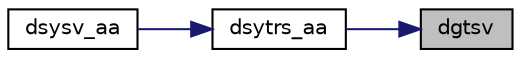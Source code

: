 digraph "dgtsv"
{
 // LATEX_PDF_SIZE
  edge [fontname="Helvetica",fontsize="10",labelfontname="Helvetica",labelfontsize="10"];
  node [fontname="Helvetica",fontsize="10",shape=record];
  rankdir="RL";
  Node1 [label="dgtsv",height=0.2,width=0.4,color="black", fillcolor="grey75", style="filled", fontcolor="black",tooltip="DGTSV computes the solution to system of linear equations A * X = B for GT matrices"];
  Node1 -> Node2 [dir="back",color="midnightblue",fontsize="10",style="solid",fontname="Helvetica"];
  Node2 [label="dsytrs_aa",height=0.2,width=0.4,color="black", fillcolor="white", style="filled",URL="$dsytrs__aa_8f.html#a6df01224b4ac4c5884c582bea4cf2aac",tooltip="DSYTRS_AA"];
  Node2 -> Node3 [dir="back",color="midnightblue",fontsize="10",style="solid",fontname="Helvetica"];
  Node3 [label="dsysv_aa",height=0.2,width=0.4,color="black", fillcolor="white", style="filled",URL="$dsysv__aa_8f.html#aa540b8322a0a6745799e1587aab188ca",tooltip="DSYSV_AA computes the solution to system of linear equations A * X = B for SY matrices"];
}
